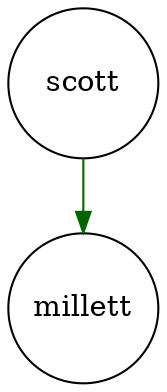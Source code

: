digraph fullagr_scott_millett { 
 K=0.6 
 "scott" -> { "millett" } [color="darkgreen", arrowhead="normal", penwidth=1, href="#144"]; 
 "scott" [shape="circle", fixedsize="true", height=1, width=1, style="filled", fillcolor="white", href="#scott"]; 
 "millett" [shape="circle", fixedsize="true", height=1, width=1, style="filled", fillcolor="white", href="#millett"]; 

}